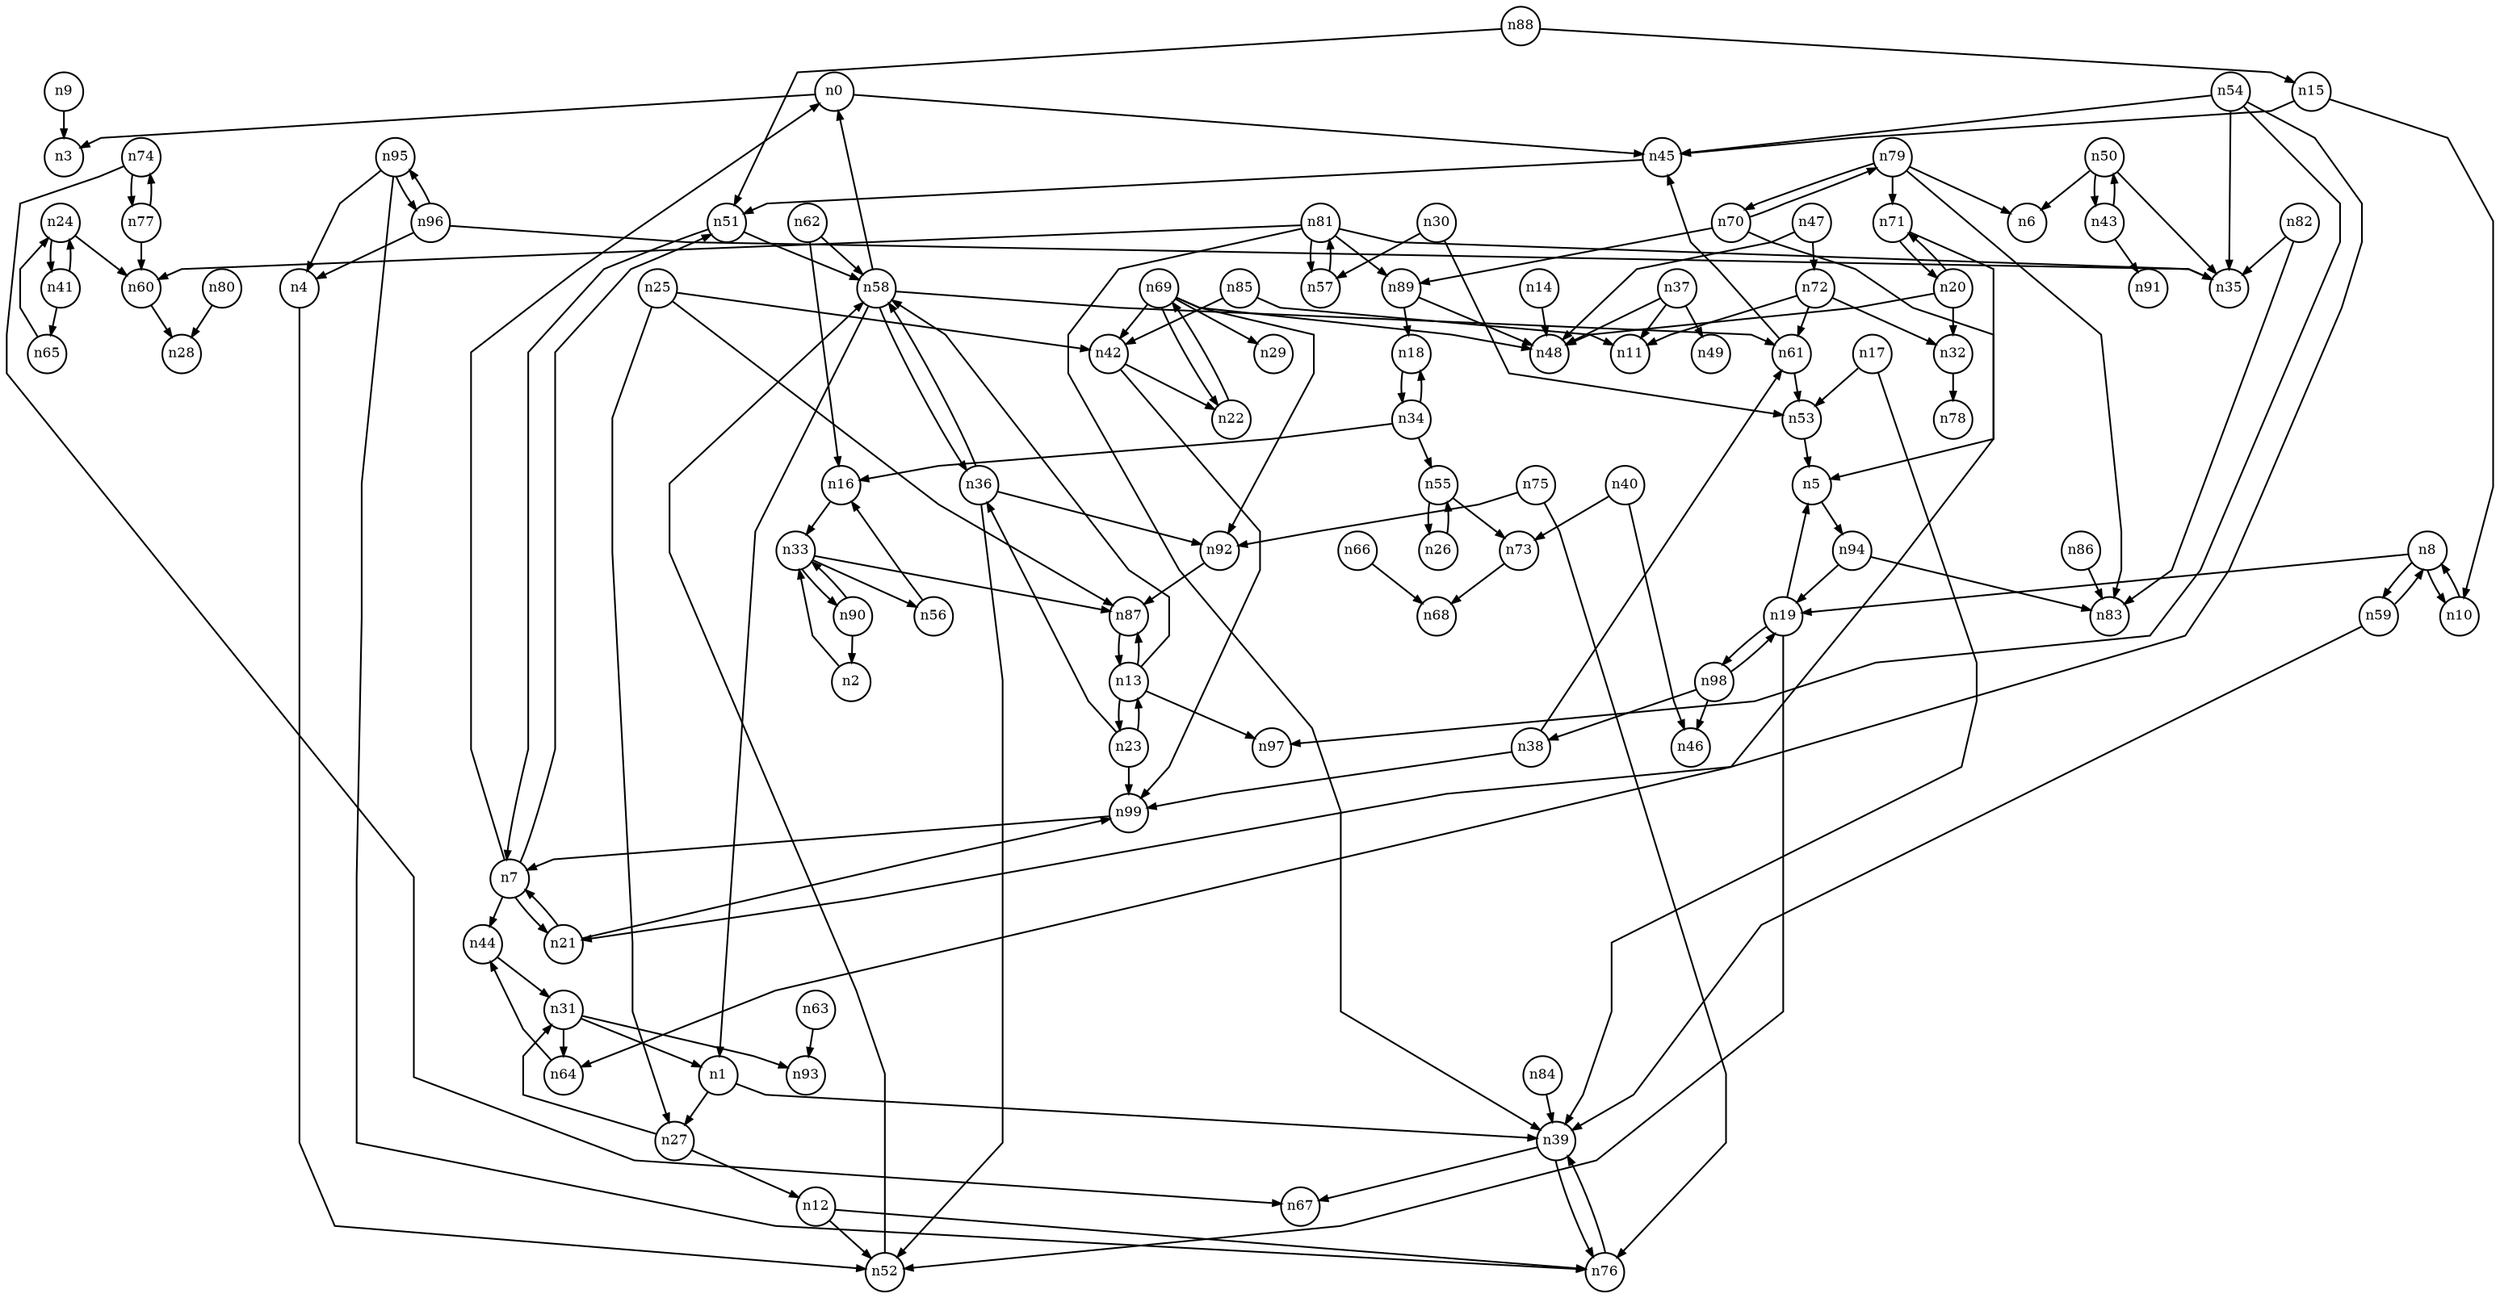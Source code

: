 digraph G{
splines=polyline;
ranksep=0.22;
nodesep=0.22;
nodesize=0.32;
fontsize=8
edge [arrowsize=0.5]
node [fontsize=8 shape=circle width=0.32 fixedsize=shape];

n0 -> n3
n0 -> n45
n45 -> n51
n39 -> n67
n39 -> n76
n1 -> n39
n1 -> n27
n52 -> n58
n4 -> n52
n7 -> n0
n7 -> n21
n7 -> n44
n7 -> n51
n21 -> n99
n21 -> n7
n44 -> n31
n51 -> n58
n51 -> n7
n10 -> n8
n8 -> n10
n8 -> n19
n8 -> n59
n19 -> n5
n19 -> n52
n19 -> n98
n59 -> n39
n59 -> n8
n9 -> n3
n12 -> n52
n12 -> n76
n76 -> n39
n23 -> n36
n23 -> n99
n23 -> n13
n13 -> n23
n13 -> n58
n13 -> n87
n13 -> n97
n58 -> n0
n58 -> n1
n58 -> n36
n58 -> n61
n87 -> n13
n14 -> n48
n15 -> n10
n15 -> n45
n17 -> n39
n17 -> n53
n53 -> n5
n5 -> n94
n32 -> n78
n20 -> n32
n20 -> n48
n20 -> n71
n71 -> n5
n71 -> n20
n99 -> n7
n69 -> n29
n69 -> n42
n69 -> n48
n69 -> n92
n69 -> n22
n22 -> n69
n36 -> n52
n36 -> n92
n36 -> n58
n41 -> n65
n41 -> n24
n24 -> n41
n24 -> n60
n60 -> n28
n27 -> n12
n27 -> n31
n25 -> n27
n25 -> n42
n25 -> n87
n42 -> n99
n42 -> n22
n55 -> n73
n55 -> n26
n26 -> n55
n31 -> n1
n31 -> n64
n31 -> n93
n30 -> n53
n30 -> n57
n57 -> n81
n64 -> n44
n56 -> n16
n33 -> n56
n33 -> n87
n33 -> n90
n90 -> n2
n90 -> n33
n16 -> n33
n34 -> n16
n34 -> n18
n34 -> n55
n18 -> n34
n92 -> n87
n37 -> n11
n37 -> n48
n37 -> n49
n61 -> n45
n61 -> n53
n38 -> n61
n38 -> n99
n40 -> n46
n40 -> n73
n73 -> n68
n65 -> n24
n50 -> n6
n50 -> n35
n50 -> n43
n43 -> n50
n43 -> n91
n47 -> n48
n47 -> n72
n72 -> n11
n72 -> n32
n72 -> n61
n54 -> n21
n54 -> n35
n54 -> n45
n54 -> n97
n62 -> n16
n62 -> n58
n63 -> n93
n66 -> n68
n70 -> n64
n70 -> n89
n70 -> n79
n89 -> n18
n89 -> n48
n74 -> n67
n74 -> n77
n77 -> n60
n77 -> n74
n75 -> n76
n75 -> n92
n79 -> n6
n79 -> n70
n79 -> n71
n79 -> n83
n80 -> n28
n81 -> n35
n81 -> n39
n81 -> n57
n81 -> n60
n81 -> n89
n82 -> n35
n82 -> n83
n84 -> n39
n85 -> n11
n85 -> n42
n86 -> n83
n88 -> n15
n88 -> n51
n2 -> n33
n94 -> n19
n94 -> n83
n95 -> n4
n95 -> n76
n95 -> n96
n96 -> n4
n96 -> n35
n96 -> n95
n98 -> n19
n98 -> n38
n98 -> n46
}

